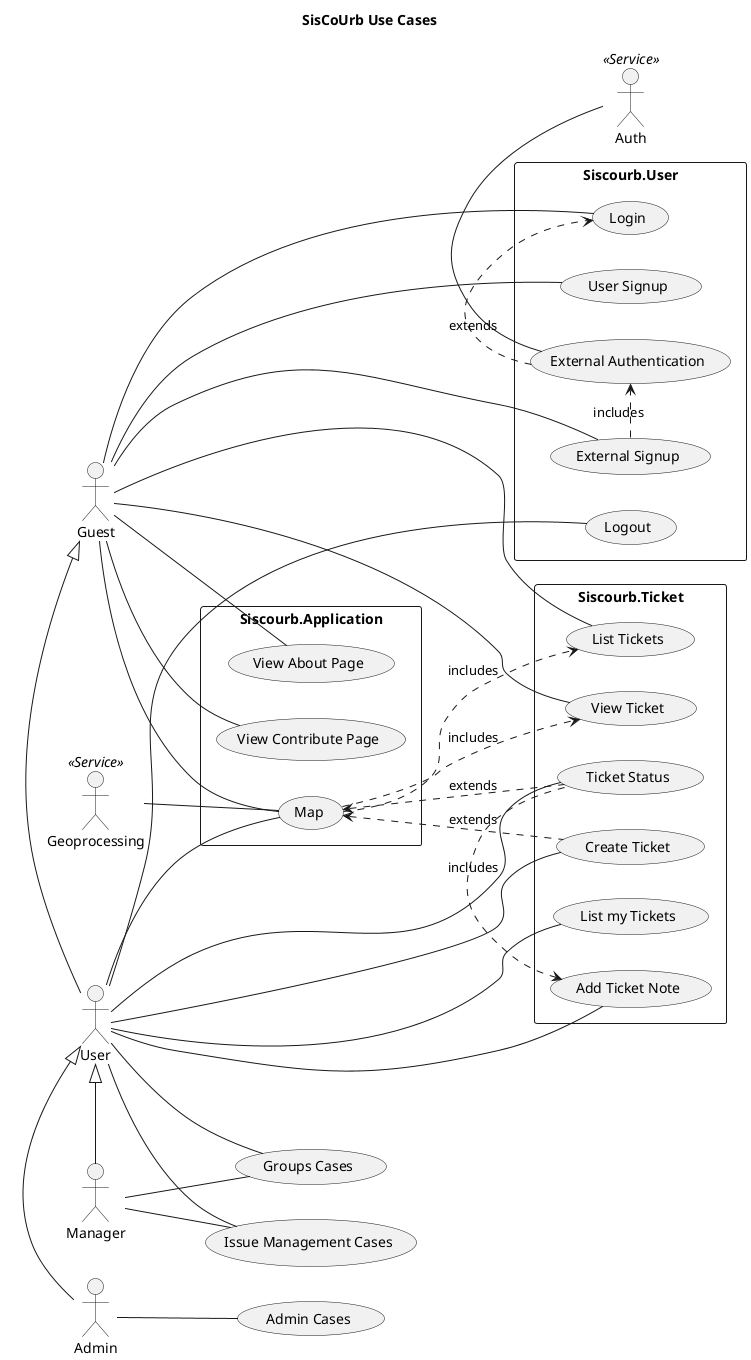 @startuml

left to right direction
skinparam packageStyle rect

title SisCoUrb Use Cases


:Guest:
:User:
:Admin:
:Manager:
:Auth: <<Service>>
:Geoprocessing: <<Service>>

Guest <|- User

User <|- Manager
User <|- Admin

rectangle Siscourb.User {
  Guest --- (User Signup)
  Guest - (External Signup)
  Guest - (Login)

  (External Authentication) - Auth


  (External Authentication) .> (Login) : extends

  (External Signup) .> (External Authentication) : includes

  User - (Logout)
}

rectangle Siscourb.Ticket {
  Guest -- (List Tickets)
  Guest -- (View Ticket)

  User -- (Create Ticket)
  User -- (List my Tickets)
  User -- (Add Ticket Note)
  User -- (Ticket Status)

  (Add Ticket Note) <. (Ticket Status) : includes
}

rectangle Siscourb.Application {
  Guest -- (View About Page)
  Guest -- (View Contribute Page)
  Guest -- (Map)

  User -- (Map)

  Geoprocessing -- (Map)

  (Map) ..> (List Tickets) : includes
  (Map) ..> (View Ticket) : includes

  (Map) <.. (Create Ticket) : extends
  (Map) <.. (Ticket Status) : extends
}

User -- (Groups Cases)
Manager -- (Groups Cases)

User -- (Issue Management Cases)
Manager -- (Issue Management Cases)

Admin -- (Admin Cases)

@enduml